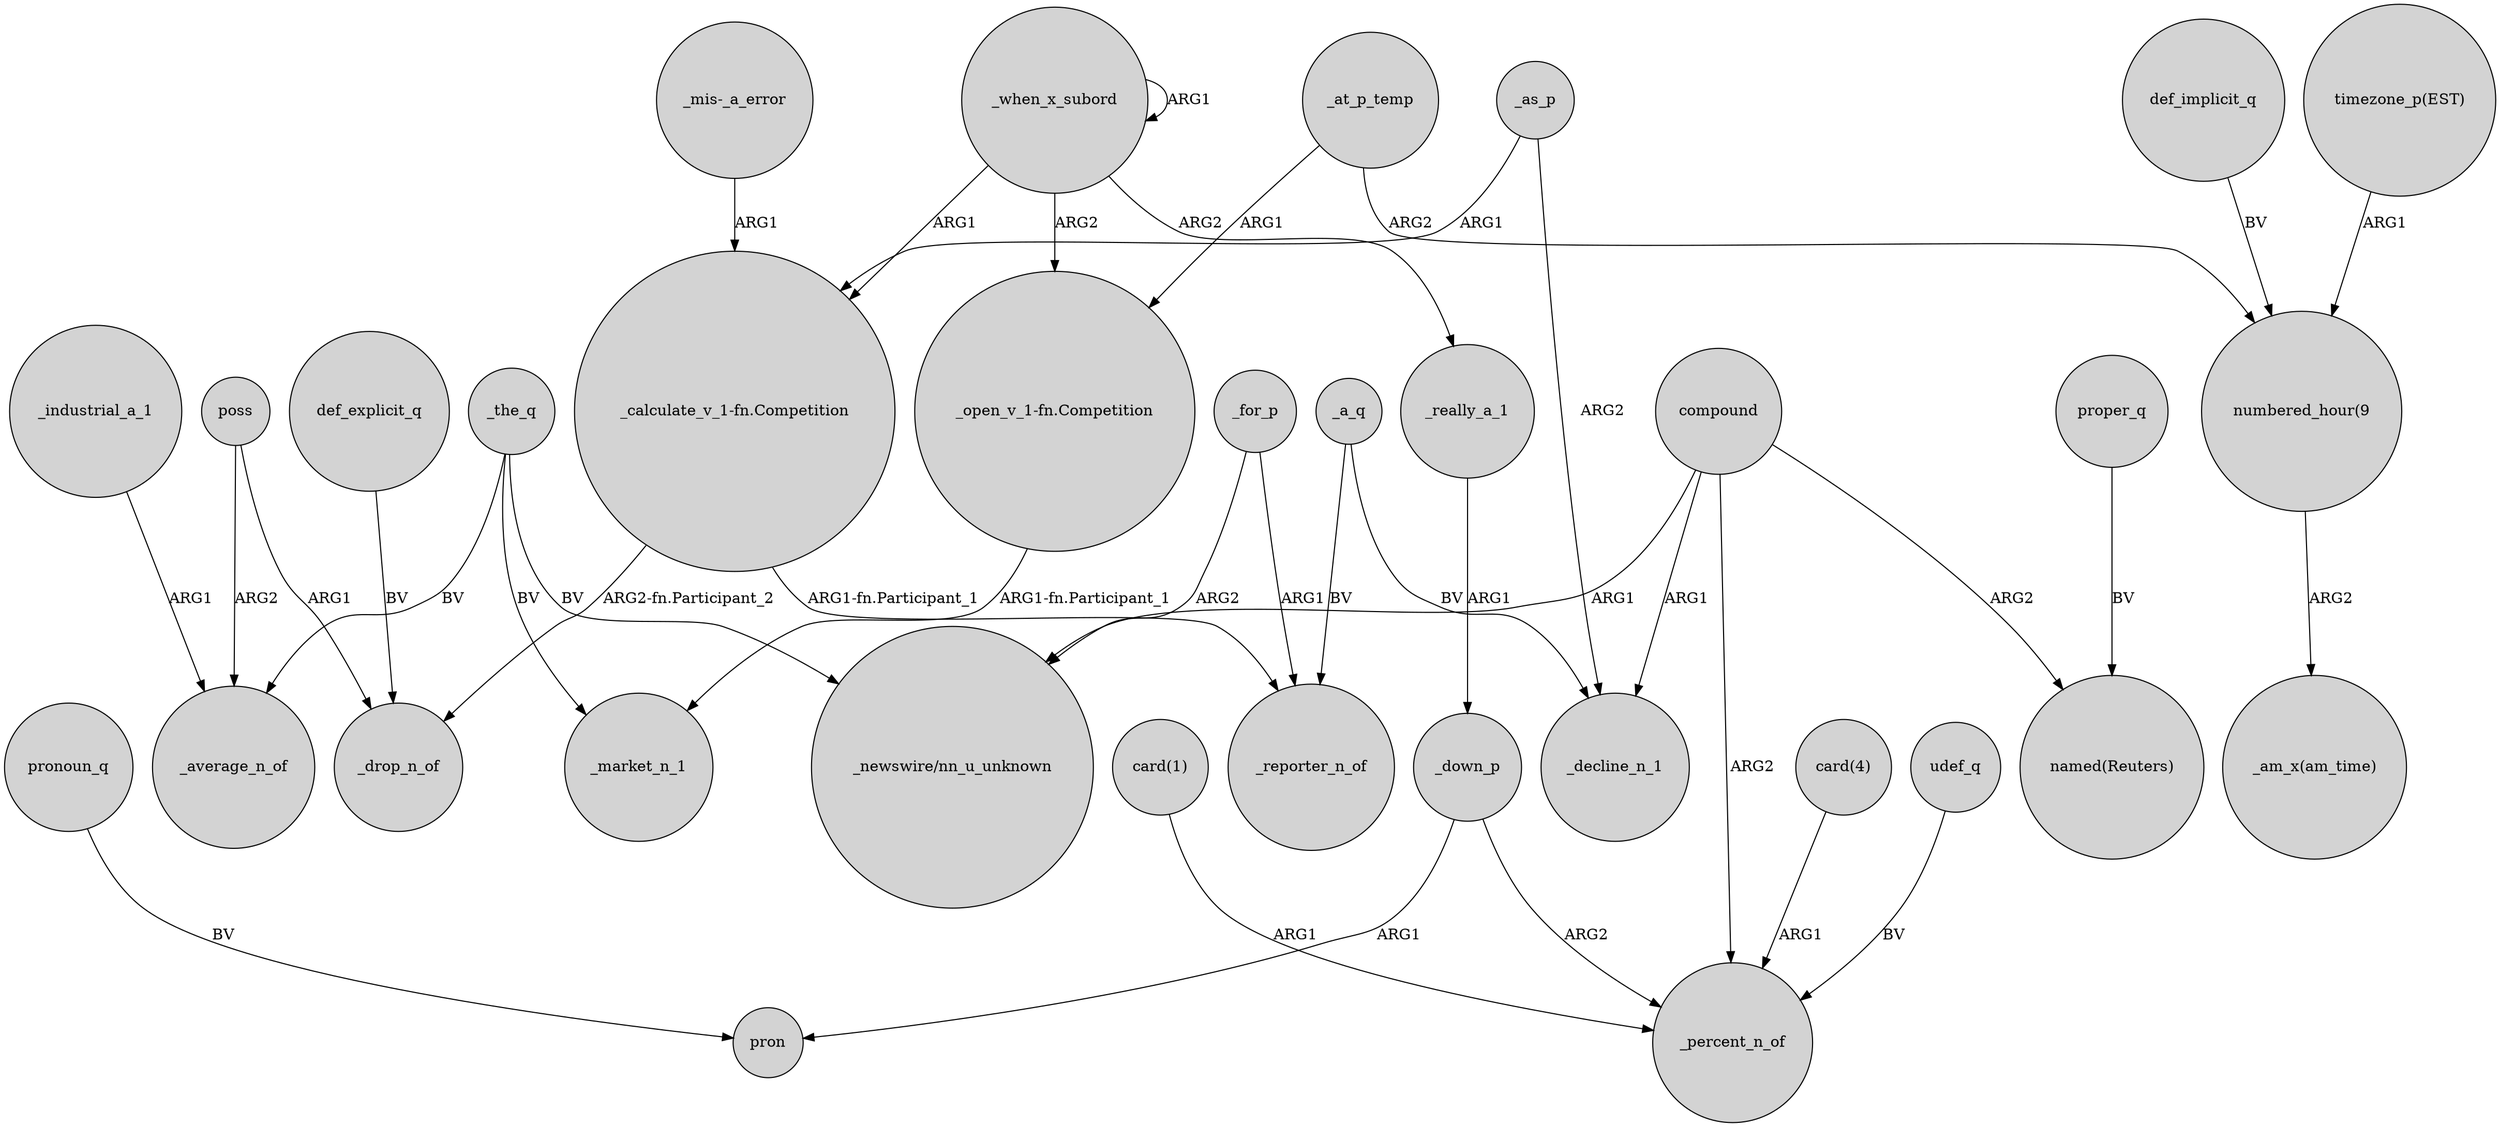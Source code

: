 digraph {
	node [shape=circle style=filled]
	"_open_v_1-fn.Competition" -> _market_n_1 [label="ARG1-fn.Participant_1"]
	"card(4)" -> _percent_n_of [label=ARG1]
	"_calculate_v_1-fn.Competition" -> _drop_n_of [label="ARG2-fn.Participant_2"]
	poss -> _average_n_of [label=ARG2]
	_the_q -> _average_n_of [label=BV]
	proper_q -> "named(Reuters)" [label=BV]
	_when_x_subord -> "_open_v_1-fn.Competition" [label=ARG2]
	_a_q -> _decline_n_1 [label=BV]
	_the_q -> _market_n_1 [label=BV]
	_for_p -> "_newswire/nn_u_unknown" [label=ARG2]
	_when_x_subord -> "_calculate_v_1-fn.Competition" [label=ARG1]
	compound -> _decline_n_1 [label=ARG1]
	_the_q -> "_newswire/nn_u_unknown" [label=BV]
	pronoun_q -> pron [label=BV]
	_as_p -> _decline_n_1 [label=ARG2]
	_down_p -> pron [label=ARG1]
	"_calculate_v_1-fn.Competition" -> _reporter_n_of [label="ARG1-fn.Participant_1"]
	udef_q -> _percent_n_of [label=BV]
	_for_p -> _reporter_n_of [label=ARG1]
	_at_p_temp -> "_open_v_1-fn.Competition" [label=ARG1]
	compound -> _percent_n_of [label=ARG2]
	_at_p_temp -> "numbered_hour(9":"30)" [label=ARG2]
	def_implicit_q -> "numbered_hour(9":"30)" [label=BV]
	poss -> _drop_n_of [label=ARG1]
	_really_a_1 -> _down_p [label=ARG1]
	"_mis-_a_error" -> "_calculate_v_1-fn.Competition" [label=ARG1]
	compound -> "named(Reuters)" [label=ARG2]
	"card(1)" -> _percent_n_of [label=ARG1]
	"numbered_hour(9":"30)" -> "_am_x(am_time)" [label=ARG2]
	_when_x_subord -> _when_x_subord [label=ARG1]
	_down_p -> _percent_n_of [label=ARG2]
	_when_x_subord -> _really_a_1 [label=ARG2]
	compound -> "_newswire/nn_u_unknown" [label=ARG1]
	_as_p -> "_calculate_v_1-fn.Competition" [label=ARG1]
	"timezone_p(EST)" -> "numbered_hour(9":"30)" [label=ARG1]
	def_explicit_q -> _drop_n_of [label=BV]
	_industrial_a_1 -> _average_n_of [label=ARG1]
	_a_q -> _reporter_n_of [label=BV]
}
